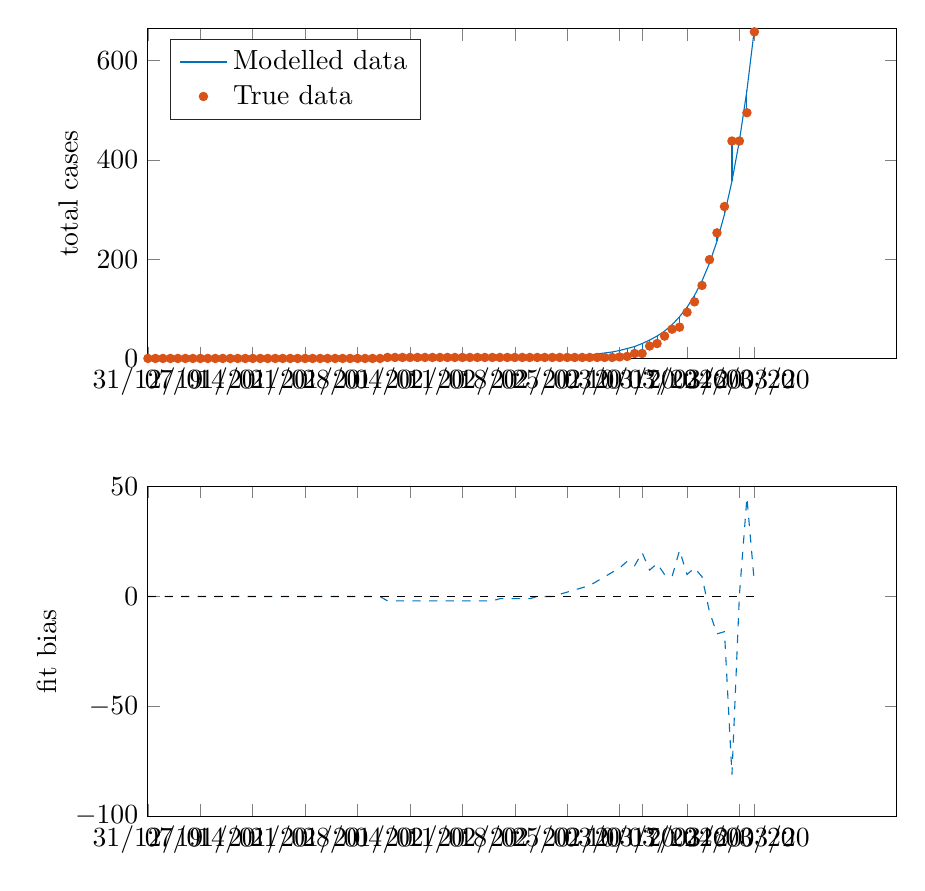 % This file was created by matlab2tikz.
% Minimal pgfplots version: 1.3
%
\definecolor{mycolor1}{rgb}{0.0,0.447,0.741}%
\definecolor{mycolor2}{rgb}{0.85,0.325,0.098}%
%
\begin{tikzpicture}

\begin{axis}[%
width=9.509cm,
height=4.186cm,
at={(0cm,0cm)},
scale only axis,
xmin=0,
xmax=100,
xtick={0,7,14,21,28,35,42,49,56,63,66,72,79,81},
xticklabels={{31/12/19},{07/01/20},{14/01/20},{21/01/20},{28/01/20},{04/02/20},{11/02/20},{18/02/20},{25/02/20},{03/03/20},{10/03/20},{17/03/20},{24/03/20},{26/03/20}},
ymin=-100,
ymax=50,
ylabel={fit bias},
legend style={legend cell align=left,align=left,draw=white!15!black}
]
\addplot [color=mycolor1,dashed,forget plot]
  table[row sep=crcr]{%
0	0\\
1	0\\
2	0\\
3	0\\
4	0\\
5	0\\
6	0\\
7	0\\
8	0\\
9	0\\
10	0\\
11	0\\
12	0\\
13	0\\
14	0\\
15	0\\
16	0\\
17	0\\
18	0\\
19	0\\
20	0\\
21	0\\
22	0\\
23	0\\
24	0\\
25	0\\
26	0\\
27	0\\
28	0\\
29	0\\
30	0\\
31	0\\
32	-2\\
33	-2\\
34	-2\\
35	-2\\
36	-2\\
37	-2\\
38	-2\\
39	-2\\
40	-2\\
41	-2\\
42	-2\\
43	-2\\
44	-2\\
45	-2\\
46	-2\\
47	-1\\
48	-1\\
49	-1\\
50	-1\\
51	-1\\
52	0\\
53	0\\
54	0\\
55	1\\
56	2\\
57	3\\
58	4\\
59	5\\
60	7\\
61	9\\
62	11\\
63	13\\
64	16\\
65	14\\
66	20\\
67	12\\
68	15\\
69	10\\
70	9\\
71	21\\
72	10\\
73	13\\
74	9\\
75	-7\\
76	-17\\
77	-16\\
78	-81\\
79	1\\
80	45\\
81	6\\
};
\addplot [color=black,dashed,forget plot]
  table[row sep=crcr]{%
0	0\\
81	0\\
};
\end{axis}

\begin{axis}[%
width=9.509cm,
height=4.186cm,
at={(0cm,5.814cm)},
scale only axis,
xmin=0,
xmax=100,
xtick={0,7,14,21,28,35,42,49,56,63,66,72,79,81},
xticklabels={{31/12/19},{07/01/20},{14/01/20},{21/01/20},{28/01/20},{04/02/20},{11/02/20},{18/02/20},{25/02/20},{03/03/20},{10/03/20},{17/03/20},{24/03/20},{26/03/20}},
ymin=0,
ymax=664,
ylabel={total cases},
legend style={at={(0.03,0.97)},anchor=north west,legend cell align=left,align=left,draw=white!15!black}
]
\addplot [color=mycolor1,solid]
  table[row sep=crcr]{%
0	0\\
1	0\\
2	0\\
3	0\\
4	0\\
5	0\\
6	0\\
7	0\\
8	0\\
9	0\\
10	0\\
11	0\\
12	0\\
13	0\\
14	0\\
15	0\\
16	0\\
17	0\\
18	0\\
19	0\\
20	0\\
21	0\\
22	0\\
23	0\\
24	0\\
25	0\\
26	0\\
27	0\\
28	0\\
29	0\\
30	0\\
31	0\\
32	0\\
33	0\\
34	0\\
35	0\\
36	0\\
37	0\\
38	0\\
39	0\\
40	0\\
41	0\\
42	0\\
43	0\\
44	0\\
45	0\\
46	0\\
47	1\\
48	1\\
49	1\\
50	1\\
51	1\\
52	2\\
53	2\\
54	2\\
55	3\\
56	4\\
57	5\\
58	6\\
59	7\\
60	9\\
61	11\\
62	13\\
63	16\\
64	20\\
65	24\\
66	30\\
67	37\\
68	45\\
69	55\\
70	68\\
71	84\\
72	103\\
73	127\\
74	156\\
75	192\\
76	236\\
77	290\\
78	357\\
79	439\\
80	540\\
81	664\\
};
\addlegendentry{Modelled data};

\addplot[only marks,mark=*,mark options={},mark size=1.5pt,color=mycolor2] plot table[row sep=crcr,]{%
0	0\\
1	0\\
2	0\\
3	0\\
4	0\\
5	0\\
6	0\\
7	0\\
8	0\\
9	0\\
10	0\\
11	0\\
12	0\\
13	0\\
14	0\\
15	0\\
16	0\\
17	0\\
18	0\\
19	0\\
20	0\\
21	0\\
22	0\\
23	0\\
24	0\\
25	0\\
26	0\\
27	0\\
28	0\\
29	0\\
30	0\\
31	0\\
32	2\\
33	2\\
34	2\\
35	2\\
36	2\\
37	2\\
38	2\\
39	2\\
40	2\\
41	2\\
42	2\\
43	2\\
44	2\\
45	2\\
46	2\\
47	2\\
48	2\\
49	2\\
50	2\\
51	2\\
52	2\\
53	2\\
54	2\\
55	2\\
56	2\\
57	2\\
58	2\\
59	2\\
60	2\\
61	2\\
62	2\\
63	3\\
64	4\\
65	10\\
66	10\\
67	25\\
68	30\\
69	45\\
70	59\\
71	63\\
72	93\\
73	114\\
74	147\\
75	199\\
76	253\\
77	306\\
78	438\\
79	438\\
80	495\\
81	658\\
};
\addlegendentry{True data};

\addplot [color=mycolor1,solid,forget plot]
  table[row sep=crcr]{%
0	0\\
0	0\\
};
\addplot [color=mycolor1,solid,forget plot]
  table[row sep=crcr]{%
1	0\\
1	0\\
};
\addplot [color=mycolor1,solid,forget plot]
  table[row sep=crcr]{%
2	0\\
2	0\\
};
\addplot [color=mycolor1,solid,forget plot]
  table[row sep=crcr]{%
3	0\\
3	0\\
};
\addplot [color=mycolor1,solid,forget plot]
  table[row sep=crcr]{%
4	0\\
4	0\\
};
\addplot [color=mycolor1,solid,forget plot]
  table[row sep=crcr]{%
5	0\\
5	0\\
};
\addplot [color=mycolor1,solid,forget plot]
  table[row sep=crcr]{%
6	0\\
6	0\\
};
\addplot [color=mycolor1,solid,forget plot]
  table[row sep=crcr]{%
7	0\\
7	0\\
};
\addplot [color=mycolor1,solid,forget plot]
  table[row sep=crcr]{%
8	0\\
8	0\\
};
\addplot [color=mycolor1,solid,forget plot]
  table[row sep=crcr]{%
9	0\\
9	0\\
};
\addplot [color=mycolor1,solid,forget plot]
  table[row sep=crcr]{%
10	0\\
10	0\\
};
\addplot [color=mycolor1,solid,forget plot]
  table[row sep=crcr]{%
11	0\\
11	0\\
};
\addplot [color=mycolor1,solid,forget plot]
  table[row sep=crcr]{%
12	0\\
12	0\\
};
\addplot [color=mycolor1,solid,forget plot]
  table[row sep=crcr]{%
13	0\\
13	0\\
};
\addplot [color=mycolor1,solid,forget plot]
  table[row sep=crcr]{%
14	0\\
14	0\\
};
\addplot [color=mycolor1,solid,forget plot]
  table[row sep=crcr]{%
15	0\\
15	0\\
};
\addplot [color=mycolor1,solid,forget plot]
  table[row sep=crcr]{%
16	0\\
16	0\\
};
\addplot [color=mycolor1,solid,forget plot]
  table[row sep=crcr]{%
17	0\\
17	0\\
};
\addplot [color=mycolor1,solid,forget plot]
  table[row sep=crcr]{%
18	0\\
18	0\\
};
\addplot [color=mycolor1,solid,forget plot]
  table[row sep=crcr]{%
19	0\\
19	0\\
};
\addplot [color=mycolor1,solid,forget plot]
  table[row sep=crcr]{%
20	0\\
20	0\\
};
\addplot [color=mycolor1,solid,forget plot]
  table[row sep=crcr]{%
21	0\\
21	0\\
};
\addplot [color=mycolor1,solid,forget plot]
  table[row sep=crcr]{%
22	0\\
22	0\\
};
\addplot [color=mycolor1,solid,forget plot]
  table[row sep=crcr]{%
23	0\\
23	0\\
};
\addplot [color=mycolor1,solid,forget plot]
  table[row sep=crcr]{%
24	0\\
24	0\\
};
\addplot [color=mycolor1,solid,forget plot]
  table[row sep=crcr]{%
25	0\\
25	0\\
};
\addplot [color=mycolor1,solid,forget plot]
  table[row sep=crcr]{%
26	0\\
26	0\\
};
\addplot [color=mycolor1,solid,forget plot]
  table[row sep=crcr]{%
27	0\\
27	0\\
};
\addplot [color=mycolor1,solid,forget plot]
  table[row sep=crcr]{%
28	0\\
28	0\\
};
\addplot [color=mycolor1,solid,forget plot]
  table[row sep=crcr]{%
29	0\\
29	0\\
};
\addplot [color=mycolor1,solid,forget plot]
  table[row sep=crcr]{%
30	0\\
30	0\\
};
\addplot [color=mycolor1,solid,forget plot]
  table[row sep=crcr]{%
31	0\\
31	0\\
};
\addplot [color=mycolor1,solid,forget plot]
  table[row sep=crcr]{%
32	2\\
32	0\\
};
\addplot [color=mycolor1,solid,forget plot]
  table[row sep=crcr]{%
33	2\\
33	0\\
};
\addplot [color=mycolor1,solid,forget plot]
  table[row sep=crcr]{%
34	2\\
34	0\\
};
\addplot [color=mycolor1,solid,forget plot]
  table[row sep=crcr]{%
35	2\\
35	0\\
};
\addplot [color=mycolor1,solid,forget plot]
  table[row sep=crcr]{%
36	2\\
36	0\\
};
\addplot [color=mycolor1,solid,forget plot]
  table[row sep=crcr]{%
37	2\\
37	0\\
};
\addplot [color=mycolor1,solid,forget plot]
  table[row sep=crcr]{%
38	2\\
38	0\\
};
\addplot [color=mycolor1,solid,forget plot]
  table[row sep=crcr]{%
39	2\\
39	0\\
};
\addplot [color=mycolor1,solid,forget plot]
  table[row sep=crcr]{%
40	2\\
40	0\\
};
\addplot [color=mycolor1,solid,forget plot]
  table[row sep=crcr]{%
41	2\\
41	0\\
};
\addplot [color=mycolor1,solid,forget plot]
  table[row sep=crcr]{%
42	2\\
42	0\\
};
\addplot [color=mycolor1,solid,forget plot]
  table[row sep=crcr]{%
43	2\\
43	0\\
};
\addplot [color=mycolor1,solid,forget plot]
  table[row sep=crcr]{%
44	2\\
44	0\\
};
\addplot [color=mycolor1,solid,forget plot]
  table[row sep=crcr]{%
45	2\\
45	0\\
};
\addplot [color=mycolor1,solid,forget plot]
  table[row sep=crcr]{%
46	2\\
46	0\\
};
\addplot [color=mycolor1,solid,forget plot]
  table[row sep=crcr]{%
47	2\\
47	1\\
};
\addplot [color=mycolor1,solid,forget plot]
  table[row sep=crcr]{%
48	2\\
48	1\\
};
\addplot [color=mycolor1,solid,forget plot]
  table[row sep=crcr]{%
49	2\\
49	1\\
};
\addplot [color=mycolor1,solid,forget plot]
  table[row sep=crcr]{%
50	2\\
50	1\\
};
\addplot [color=mycolor1,solid,forget plot]
  table[row sep=crcr]{%
51	2\\
51	1\\
};
\addplot [color=mycolor1,solid,forget plot]
  table[row sep=crcr]{%
52	2\\
52	2\\
};
\addplot [color=mycolor1,solid,forget plot]
  table[row sep=crcr]{%
53	2\\
53	2\\
};
\addplot [color=mycolor1,solid,forget plot]
  table[row sep=crcr]{%
54	2\\
54	2\\
};
\addplot [color=mycolor1,solid,forget plot]
  table[row sep=crcr]{%
55	2\\
55	3\\
};
\addplot [color=mycolor1,solid,forget plot]
  table[row sep=crcr]{%
56	2\\
56	4\\
};
\addplot [color=mycolor1,solid,forget plot]
  table[row sep=crcr]{%
57	2\\
57	5\\
};
\addplot [color=mycolor1,solid,forget plot]
  table[row sep=crcr]{%
58	2\\
58	6\\
};
\addplot [color=mycolor1,solid,forget plot]
  table[row sep=crcr]{%
59	2\\
59	7\\
};
\addplot [color=mycolor1,solid,forget plot]
  table[row sep=crcr]{%
60	2\\
60	9\\
};
\addplot [color=mycolor1,solid,forget plot]
  table[row sep=crcr]{%
61	2\\
61	11\\
};
\addplot [color=mycolor1,solid,forget plot]
  table[row sep=crcr]{%
62	2\\
62	13\\
};
\addplot [color=mycolor1,solid,forget plot]
  table[row sep=crcr]{%
63	3\\
63	16\\
};
\addplot [color=mycolor1,solid,forget plot]
  table[row sep=crcr]{%
64	4\\
64	20\\
};
\addplot [color=mycolor1,solid,forget plot]
  table[row sep=crcr]{%
65	10\\
65	24\\
};
\addplot [color=mycolor1,solid,forget plot]
  table[row sep=crcr]{%
66	10\\
66	30\\
};
\addplot [color=mycolor1,solid,forget plot]
  table[row sep=crcr]{%
67	25\\
67	37\\
};
\addplot [color=mycolor1,solid,forget plot]
  table[row sep=crcr]{%
68	30\\
68	45\\
};
\addplot [color=mycolor1,solid,forget plot]
  table[row sep=crcr]{%
69	45\\
69	55\\
};
\addplot [color=mycolor1,solid,forget plot]
  table[row sep=crcr]{%
70	59\\
70	68\\
};
\addplot [color=mycolor1,solid,forget plot]
  table[row sep=crcr]{%
71	63\\
71	84\\
};
\addplot [color=mycolor1,solid,forget plot]
  table[row sep=crcr]{%
72	93\\
72	103\\
};
\addplot [color=mycolor1,solid,forget plot]
  table[row sep=crcr]{%
73	114\\
73	127\\
};
\addplot [color=mycolor1,solid,forget plot]
  table[row sep=crcr]{%
74	147\\
74	156\\
};
\addplot [color=mycolor1,solid,forget plot]
  table[row sep=crcr]{%
75	199\\
75	192\\
};
\addplot [color=mycolor1,solid,forget plot]
  table[row sep=crcr]{%
76	253\\
76	236\\
};
\addplot [color=mycolor1,solid,forget plot]
  table[row sep=crcr]{%
77	306\\
77	290\\
};
\addplot [color=mycolor1,solid,forget plot]
  table[row sep=crcr]{%
78	438\\
78	357\\
};
\addplot [color=mycolor1,solid,forget plot]
  table[row sep=crcr]{%
79	438\\
79	439\\
};
\addplot [color=mycolor1,solid,forget plot]
  table[row sep=crcr]{%
80	495\\
80	540\\
};
\addplot [color=mycolor1,solid,forget plot]
  table[row sep=crcr]{%
81	658\\
81	664\\
};
\end{axis}
\end{tikzpicture}%